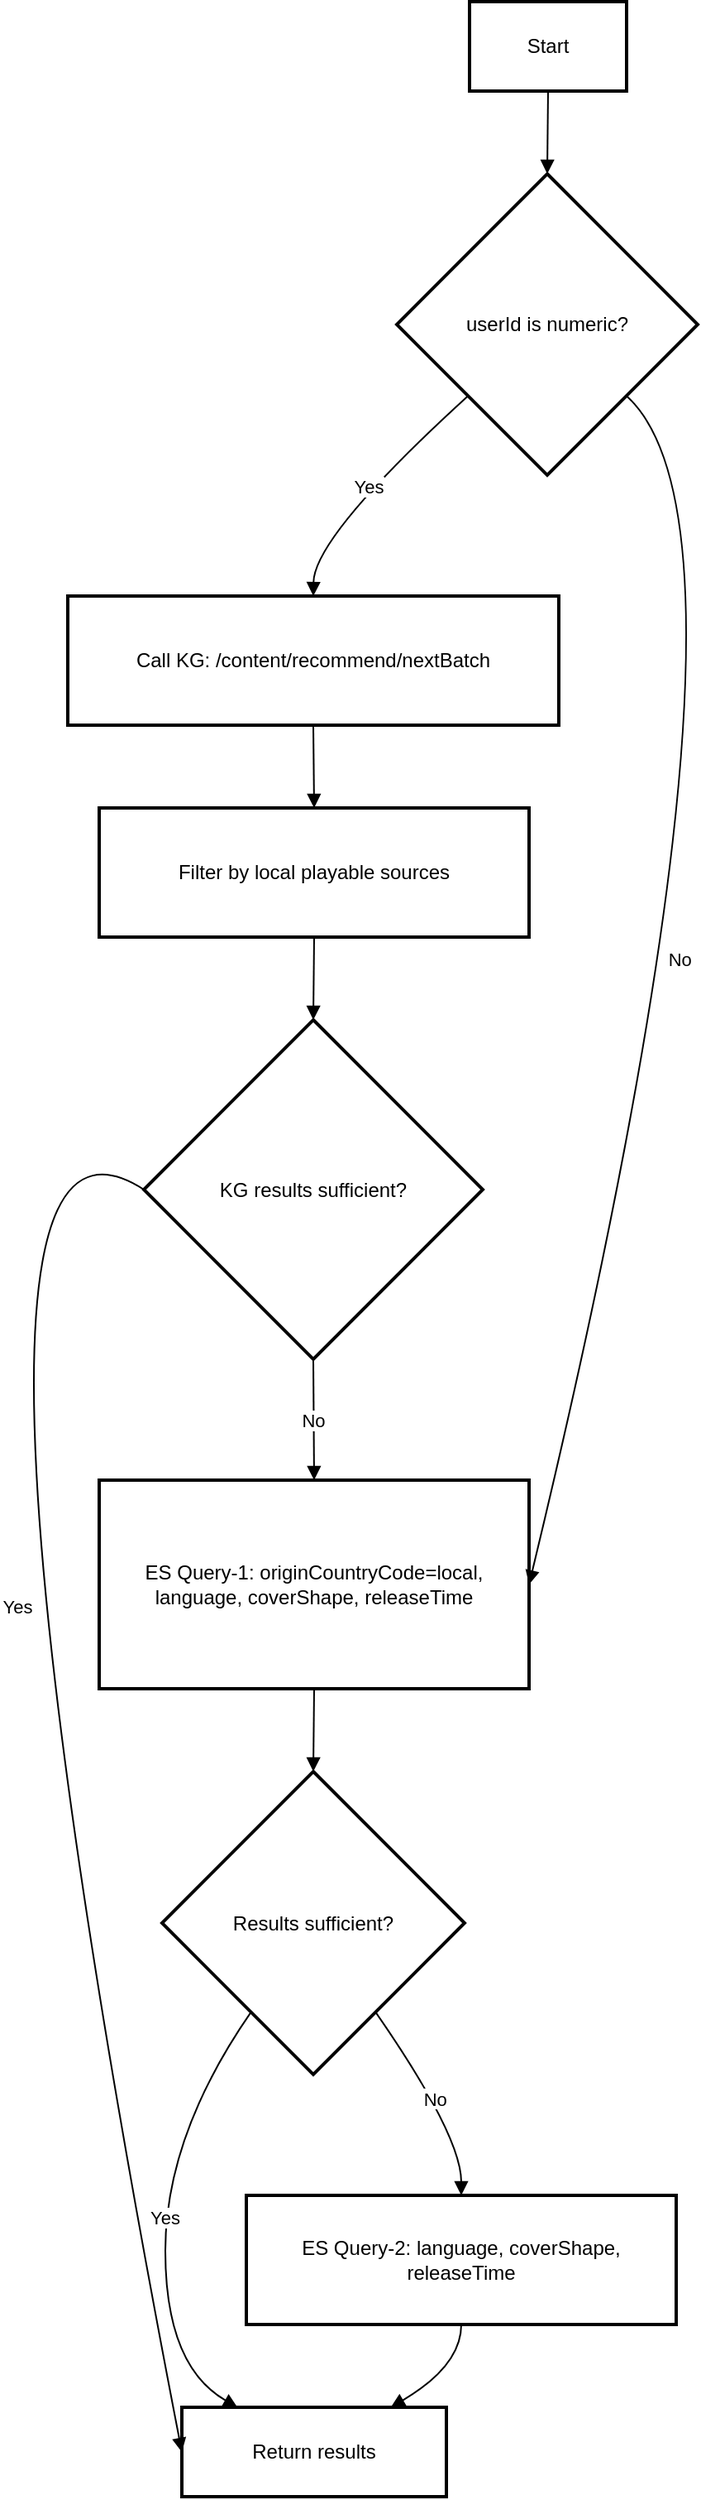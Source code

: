 <mxfile version="27.1.3">
  <diagram name="第 1 页" id="G0H7IyGnrjpmIYspU1El">
    <mxGraphModel dx="1378" dy="764" grid="1" gridSize="10" guides="1" tooltips="1" connect="1" arrows="1" fold="1" page="1" pageScale="1" pageWidth="827" pageHeight="1169" math="0" shadow="0">
      <root>
        <mxCell id="0" />
        <mxCell id="1" parent="0" />
        <mxCell id="TEBb85Tj5FxcyDQN6sWw-12" value="Start" style="whiteSpace=wrap;strokeWidth=2;" vertex="1" parent="1">
          <mxGeometry x="390" y="20" width="95" height="54" as="geometry" />
        </mxCell>
        <mxCell id="TEBb85Tj5FxcyDQN6sWw-13" value="userId is numeric?" style="rhombus;strokeWidth=2;whiteSpace=wrap;" vertex="1" parent="1">
          <mxGeometry x="346" y="124" width="182" height="182" as="geometry" />
        </mxCell>
        <mxCell id="TEBb85Tj5FxcyDQN6sWw-14" value="Call KG: /content/recommend/nextBatch" style="whiteSpace=wrap;strokeWidth=2;" vertex="1" parent="1">
          <mxGeometry x="147" y="379" width="297" height="78" as="geometry" />
        </mxCell>
        <mxCell id="TEBb85Tj5FxcyDQN6sWw-15" value="Filter by local playable sources" style="whiteSpace=wrap;strokeWidth=2;" vertex="1" parent="1">
          <mxGeometry x="166" y="507" width="260" height="78" as="geometry" />
        </mxCell>
        <mxCell id="TEBb85Tj5FxcyDQN6sWw-16" value="KG results sufficient?" style="rhombus;strokeWidth=2;whiteSpace=wrap;" vertex="1" parent="1">
          <mxGeometry x="193" y="635" width="205" height="205" as="geometry" />
        </mxCell>
        <mxCell id="TEBb85Tj5FxcyDQN6sWw-18" value="ES Query-1: originCountryCode=local, language, coverShape, releaseTime" style="whiteSpace=wrap;strokeWidth=2;" vertex="1" parent="1">
          <mxGeometry x="166" y="913" width="260" height="126" as="geometry" />
        </mxCell>
        <mxCell id="TEBb85Tj5FxcyDQN6sWw-19" value="Results sufficient?" style="rhombus;strokeWidth=2;whiteSpace=wrap;" vertex="1" parent="1">
          <mxGeometry x="204" y="1089" width="183" height="183" as="geometry" />
        </mxCell>
        <mxCell id="TEBb85Tj5FxcyDQN6sWw-20" value="ES Query-2: language, coverShape, releaseTime" style="whiteSpace=wrap;strokeWidth=2;" vertex="1" parent="1">
          <mxGeometry x="255" y="1345" width="260" height="78" as="geometry" />
        </mxCell>
        <mxCell id="TEBb85Tj5FxcyDQN6sWw-21" value="Return results" style="whiteSpace=wrap;strokeWidth=2;" vertex="1" parent="1">
          <mxGeometry x="216" y="1473" width="160" height="54" as="geometry" />
        </mxCell>
        <mxCell id="TEBb85Tj5FxcyDQN6sWw-22" value="" style="curved=1;startArrow=none;endArrow=block;exitX=0.5;exitY=1;entryX=0.5;entryY=0;rounded=0;" edge="1" parent="1" source="TEBb85Tj5FxcyDQN6sWw-12" target="TEBb85Tj5FxcyDQN6sWw-13">
          <mxGeometry relative="1" as="geometry">
            <Array as="points" />
          </mxGeometry>
        </mxCell>
        <mxCell id="TEBb85Tj5FxcyDQN6sWw-23" value="Yes" style="curved=1;startArrow=none;endArrow=block;exitX=0;exitY=0.95;entryX=0.5;entryY=0;rounded=0;" edge="1" parent="1" source="TEBb85Tj5FxcyDQN6sWw-13" target="TEBb85Tj5FxcyDQN6sWw-14">
          <mxGeometry relative="1" as="geometry">
            <Array as="points">
              <mxPoint x="296" y="343" />
            </Array>
          </mxGeometry>
        </mxCell>
        <mxCell id="TEBb85Tj5FxcyDQN6sWw-24" value="" style="curved=1;startArrow=none;endArrow=block;exitX=0.5;exitY=1;entryX=0.5;entryY=0;rounded=0;" edge="1" parent="1" source="TEBb85Tj5FxcyDQN6sWw-14" target="TEBb85Tj5FxcyDQN6sWw-15">
          <mxGeometry relative="1" as="geometry">
            <Array as="points" />
          </mxGeometry>
        </mxCell>
        <mxCell id="TEBb85Tj5FxcyDQN6sWw-25" value="" style="curved=1;startArrow=none;endArrow=block;exitX=0.5;exitY=1;entryX=0.5;entryY=0;rounded=0;" edge="1" parent="1" source="TEBb85Tj5FxcyDQN6sWw-15" target="TEBb85Tj5FxcyDQN6sWw-16">
          <mxGeometry relative="1" as="geometry">
            <Array as="points" />
          </mxGeometry>
        </mxCell>
        <mxCell id="TEBb85Tj5FxcyDQN6sWw-26" value="No" style="curved=1;startArrow=none;endArrow=block;exitX=1;exitY=0.95;entryX=1;entryY=0.5;rounded=0;entryDx=0;entryDy=0;" edge="1" parent="1" source="TEBb85Tj5FxcyDQN6sWw-13" target="TEBb85Tj5FxcyDQN6sWw-18">
          <mxGeometry relative="1" as="geometry">
            <Array as="points">
              <mxPoint x="579" y="343" />
            </Array>
            <mxPoint x="578.5" y="391" as="targetPoint" />
          </mxGeometry>
        </mxCell>
        <mxCell id="TEBb85Tj5FxcyDQN6sWw-27" value="No" style="curved=1;startArrow=none;endArrow=block;exitX=0.5;exitY=1;entryX=0.5;entryY=0;rounded=0;" edge="1" parent="1" source="TEBb85Tj5FxcyDQN6sWw-16" target="TEBb85Tj5FxcyDQN6sWw-18">
          <mxGeometry relative="1" as="geometry">
            <Array as="points" />
          </mxGeometry>
        </mxCell>
        <mxCell id="TEBb85Tj5FxcyDQN6sWw-28" value="" style="curved=1;startArrow=none;endArrow=block;exitX=0.5;exitY=1;entryX=0.5;entryY=0;rounded=0;" edge="1" parent="1" source="TEBb85Tj5FxcyDQN6sWw-18" target="TEBb85Tj5FxcyDQN6sWw-19">
          <mxGeometry relative="1" as="geometry">
            <Array as="points" />
          </mxGeometry>
        </mxCell>
        <mxCell id="TEBb85Tj5FxcyDQN6sWw-29" value="No" style="curved=1;startArrow=none;endArrow=block;exitX=0.85;exitY=1;entryX=0.5;entryY=0;rounded=0;" edge="1" parent="1" source="TEBb85Tj5FxcyDQN6sWw-19" target="TEBb85Tj5FxcyDQN6sWw-20">
          <mxGeometry relative="1" as="geometry">
            <Array as="points">
              <mxPoint x="385" y="1309" />
            </Array>
          </mxGeometry>
        </mxCell>
        <mxCell id="TEBb85Tj5FxcyDQN6sWw-30" value="Yes" style="curved=1;startArrow=none;endArrow=block;exitX=0.15;exitY=1;entryX=0.21;entryY=0;rounded=0;" edge="1" parent="1" source="TEBb85Tj5FxcyDQN6sWw-19" target="TEBb85Tj5FxcyDQN6sWw-21">
          <mxGeometry relative="1" as="geometry">
            <Array as="points">
              <mxPoint x="206" y="1309" />
              <mxPoint x="206" y="1448" />
            </Array>
          </mxGeometry>
        </mxCell>
        <mxCell id="TEBb85Tj5FxcyDQN6sWw-31" value="" style="curved=1;startArrow=none;endArrow=block;exitX=0.5;exitY=1;entryX=0.79;entryY=0;rounded=0;" edge="1" parent="1" source="TEBb85Tj5FxcyDQN6sWw-20" target="TEBb85Tj5FxcyDQN6sWw-21">
          <mxGeometry relative="1" as="geometry">
            <Array as="points">
              <mxPoint x="385" y="1448" />
            </Array>
          </mxGeometry>
        </mxCell>
        <mxCell id="TEBb85Tj5FxcyDQN6sWw-33" value="Yes" style="curved=1;startArrow=none;endArrow=block;exitX=0;exitY=0.5;entryX=0;entryY=0.5;rounded=0;exitDx=0;exitDy=0;entryDx=0;entryDy=0;" edge="1" parent="1" source="TEBb85Tj5FxcyDQN6sWw-16" target="TEBb85Tj5FxcyDQN6sWw-21">
          <mxGeometry relative="1" as="geometry">
            <Array as="points">
              <mxPoint x="50" y="645" />
            </Array>
            <mxPoint x="143" y="560" as="sourcePoint" />
            <mxPoint x="50" y="681" as="targetPoint" />
          </mxGeometry>
        </mxCell>
      </root>
    </mxGraphModel>
  </diagram>
</mxfile>
